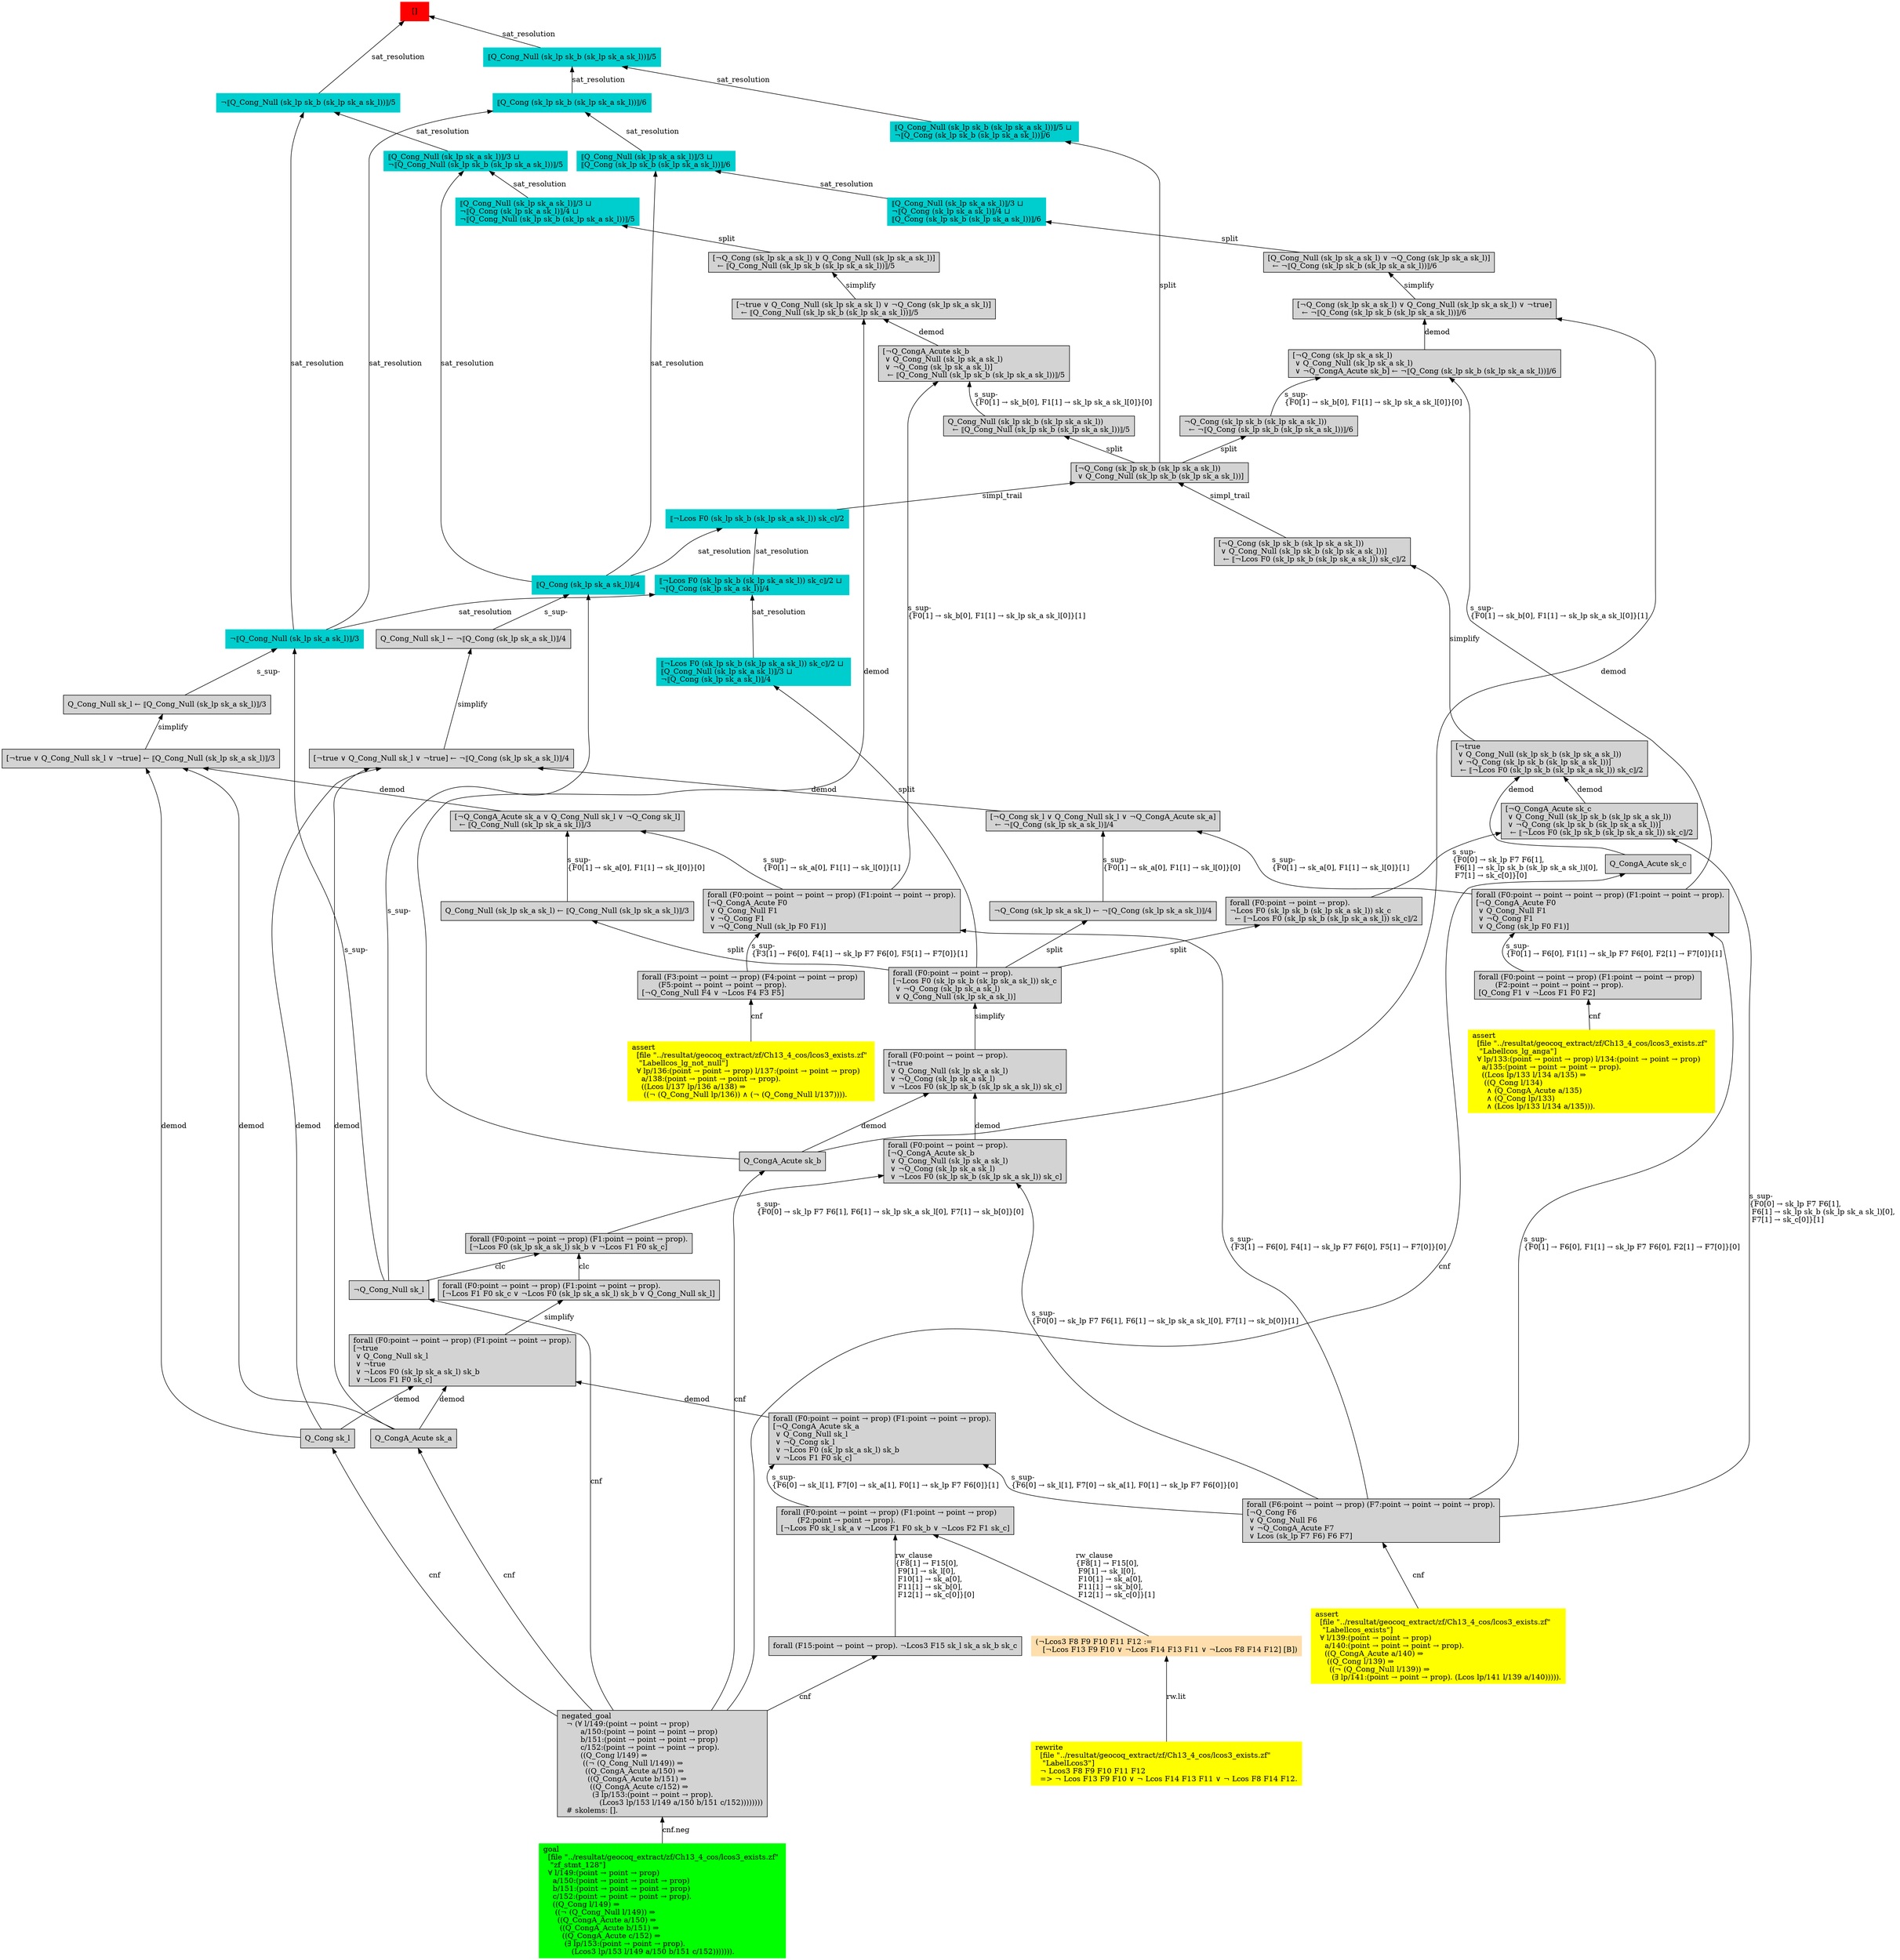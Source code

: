 digraph "unsat_graph" {
  vertex_0 [color=red, label="[]", shape=box, style=filled];
  vertex_0 -> vertex_1 [label="sat_resolution", dir="back"];
  vertex_1 [color=cyan3, shape=box, label="¬⟦Q_Cong_Null (sk_lp sk_b (sk_lp sk_a sk_l))⟧/5\l", style=filled];
  vertex_1 -> vertex_2 [label="sat_resolution", dir="back"];
  vertex_2 [color=cyan3, shape=box, label="¬⟦Q_Cong_Null (sk_lp sk_a sk_l)⟧/3\l", style=filled];
  vertex_2 -> vertex_3 [label="s_sup-\l", dir="back"];
  vertex_3 [shape=box, label="¬Q_Cong_Null sk_l\l", style=filled];
  vertex_3 -> vertex_4 [label="cnf", dir="back"];
  vertex_4 [shape=box, label="negated_goal\l  ¬ (∀ l/149:(point → point → prop) \l        a/150:(point → point → point → prop) \l        b/151:(point → point → point → prop) \l        c/152:(point → point → point → prop).\l        ((Q_Cong l/149) ⇒\l         ((¬ (Q_Cong_Null l/149)) ⇒\l          ((Q_CongA_Acute a/150) ⇒\l           ((Q_CongA_Acute b/151) ⇒\l            ((Q_CongA_Acute c/152) ⇒\l             (∃ lp/153:(point → point → prop).\l                (Lcos3 lp/153 l/149 a/150 b/151 c/152))))))))\l  # skolems: [].\l", style=filled];
  vertex_4 -> vertex_5 [label="cnf.neg", dir="back"];
  vertex_5 [color=green, shape=box, label="goal\l  [file \"../resultat/geocoq_extract/zf/Ch13_4_cos/lcos3_exists.zf\" \l   \"zf_stmt_128\"]\l  ∀ l/149:(point → point → prop) \l    a/150:(point → point → point → prop) \l    b/151:(point → point → point → prop) \l    c/152:(point → point → point → prop).\l    ((Q_Cong l/149) ⇒\l     ((¬ (Q_Cong_Null l/149)) ⇒\l      ((Q_CongA_Acute a/150) ⇒\l       ((Q_CongA_Acute b/151) ⇒\l        ((Q_CongA_Acute c/152) ⇒\l         (∃ lp/153:(point → point → prop).\l            (Lcos3 lp/153 l/149 a/150 b/151 c/152))))))).\l", style=filled];
  vertex_2 -> vertex_6 [label="s_sup-\l", dir="back"];
  vertex_6 [shape=box, label="Q_Cong_Null sk_l ← ⟦Q_Cong_Null (sk_lp sk_a sk_l)⟧/3\l", style=filled];
  vertex_6 -> vertex_7 [label="simplify", dir="back"];
  vertex_7 [shape=box, label="[¬true ∨ Q_Cong_Null sk_l ∨ ¬true] ← ⟦Q_Cong_Null (sk_lp sk_a sk_l)⟧/3\l", style=filled];
  vertex_7 -> vertex_8 [label="demod", dir="back"];
  vertex_8 [shape=box, label="Q_Cong sk_l\l", style=filled];
  vertex_8 -> vertex_4 [label="cnf", dir="back"];
  vertex_7 -> vertex_9 [label="demod", dir="back"];
  vertex_9 [shape=box, label="Q_CongA_Acute sk_a\l", style=filled];
  vertex_9 -> vertex_4 [label="cnf", dir="back"];
  vertex_7 -> vertex_10 [label="demod", dir="back"];
  vertex_10 [shape=box, label="[¬Q_CongA_Acute sk_a ∨ Q_Cong_Null sk_l ∨ ¬Q_Cong sk_l]\l  ← ⟦Q_Cong_Null (sk_lp sk_a sk_l)⟧/3\l", style=filled];
  vertex_10 -> vertex_11 [label="s_sup-\l\{F0[1] → sk_a[0], F1[1] → sk_l[0]\}[1]\l", dir="back"];
  vertex_11 [shape=box, label="forall (F0:point → point → point → prop) (F1:point → point → prop).\l[¬Q_CongA_Acute F0\l ∨ Q_Cong_Null F1\l ∨ ¬Q_Cong F1\l ∨ ¬Q_Cong_Null (sk_lp F0 F1)]\l", style=filled];
  vertex_11 -> vertex_12 [label="s_sup-\l\{F3[1] → F6[0], F4[1] → sk_lp F7 F6[0], F5[1] → F7[0]\}[1]\l", dir="back"];
  vertex_12 [shape=box, label="forall (F3:point → point → prop) (F4:point → point → prop) \l       (F5:point → point → point → prop).\l[¬Q_Cong_Null F4 ∨ ¬Lcos F4 F3 F5]\l", style=filled];
  vertex_12 -> vertex_13 [label="cnf", dir="back"];
  vertex_13 [color=yellow, shape=box, label="assert\l  [file \"../resultat/geocoq_extract/zf/Ch13_4_cos/lcos3_exists.zf\" \l   \"Labellcos_lg_not_null\"]\l  ∀ lp/136:(point → point → prop) l/137:(point → point → prop) \l    a/138:(point → point → point → prop).\l    ((Lcos l/137 lp/136 a/138) ⇒\l     ((¬ (Q_Cong_Null lp/136)) ∧ (¬ (Q_Cong_Null l/137)))).\l", style=filled];
  vertex_11 -> vertex_14 [label="s_sup-\l\{F3[1] → F6[0], F4[1] → sk_lp F7 F6[0], F5[1] → F7[0]\}[0]\l", dir="back"];
  vertex_14 [shape=box, label="forall (F6:point → point → prop) (F7:point → point → point → prop).\l[¬Q_Cong F6\l ∨ Q_Cong_Null F6\l ∨ ¬Q_CongA_Acute F7\l ∨ Lcos (sk_lp F7 F6) F6 F7]\l", style=filled];
  vertex_14 -> vertex_15 [label="cnf", dir="back"];
  vertex_15 [color=yellow, shape=box, label="assert\l  [file \"../resultat/geocoq_extract/zf/Ch13_4_cos/lcos3_exists.zf\" \l   \"Labellcos_exists\"]\l  ∀ l/139:(point → point → prop) \l    a/140:(point → point → point → prop).\l    ((Q_CongA_Acute a/140) ⇒\l     ((Q_Cong l/139) ⇒\l      ((¬ (Q_Cong_Null l/139)) ⇒\l       (∃ lp/141:(point → point → prop). (Lcos lp/141 l/139 a/140))))).\l", style=filled];
  vertex_10 -> vertex_16 [label="s_sup-\l\{F0[1] → sk_a[0], F1[1] → sk_l[0]\}[0]\l", dir="back"];
  vertex_16 [shape=box, label="Q_Cong_Null (sk_lp sk_a sk_l) ← ⟦Q_Cong_Null (sk_lp sk_a sk_l)⟧/3\l", style=filled];
  vertex_16 -> vertex_17 [label="split", dir="back"];
  vertex_17 [shape=box, label="forall (F0:point → point → prop).\l[¬Lcos F0 (sk_lp sk_b (sk_lp sk_a sk_l)) sk_c\l ∨ ¬Q_Cong (sk_lp sk_a sk_l)\l ∨ Q_Cong_Null (sk_lp sk_a sk_l)]\l", style=filled];
  vertex_17 -> vertex_18 [label="simplify", dir="back"];
  vertex_18 [shape=box, label="forall (F0:point → point → prop).\l[¬true\l ∨ Q_Cong_Null (sk_lp sk_a sk_l)\l ∨ ¬Q_Cong (sk_lp sk_a sk_l)\l ∨ ¬Lcos F0 (sk_lp sk_b (sk_lp sk_a sk_l)) sk_c]\l", style=filled];
  vertex_18 -> vertex_19 [label="demod", dir="back"];
  vertex_19 [shape=box, label="Q_CongA_Acute sk_b\l", style=filled];
  vertex_19 -> vertex_4 [label="cnf", dir="back"];
  vertex_18 -> vertex_20 [label="demod", dir="back"];
  vertex_20 [shape=box, label="forall (F0:point → point → prop).\l[¬Q_CongA_Acute sk_b\l ∨ Q_Cong_Null (sk_lp sk_a sk_l)\l ∨ ¬Q_Cong (sk_lp sk_a sk_l)\l ∨ ¬Lcos F0 (sk_lp sk_b (sk_lp sk_a sk_l)) sk_c]\l", style=filled];
  vertex_20 -> vertex_21 [label="s_sup-\l\{F0[0] → sk_lp F7 F6[1], F6[1] → sk_lp sk_a sk_l[0], F7[1] → sk_b[0]\}[0]\l", dir="back"];
  vertex_21 [shape=box, label="forall (F0:point → point → prop) (F1:point → point → prop).\l[¬Lcos F0 (sk_lp sk_a sk_l) sk_b ∨ ¬Lcos F1 F0 sk_c]\l", style=filled];
  vertex_21 -> vertex_3 [label="clc", dir="back"];
  vertex_21 -> vertex_22 [label="clc", dir="back"];
  vertex_22 [shape=box, label="forall (F0:point → point → prop) (F1:point → point → prop).\l[¬Lcos F1 F0 sk_c ∨ ¬Lcos F0 (sk_lp sk_a sk_l) sk_b ∨ Q_Cong_Null sk_l]\l", style=filled];
  vertex_22 -> vertex_23 [label="simplify", dir="back"];
  vertex_23 [shape=box, label="forall (F0:point → point → prop) (F1:point → point → prop).\l[¬true\l ∨ Q_Cong_Null sk_l\l ∨ ¬true\l ∨ ¬Lcos F0 (sk_lp sk_a sk_l) sk_b\l ∨ ¬Lcos F1 F0 sk_c]\l", style=filled];
  vertex_23 -> vertex_8 [label="demod", dir="back"];
  vertex_23 -> vertex_9 [label="demod", dir="back"];
  vertex_23 -> vertex_24 [label="demod", dir="back"];
  vertex_24 [shape=box, label="forall (F0:point → point → prop) (F1:point → point → prop).\l[¬Q_CongA_Acute sk_a\l ∨ Q_Cong_Null sk_l\l ∨ ¬Q_Cong sk_l\l ∨ ¬Lcos F0 (sk_lp sk_a sk_l) sk_b\l ∨ ¬Lcos F1 F0 sk_c]\l", style=filled];
  vertex_24 -> vertex_25 [label="s_sup-\l\{F6[0] → sk_l[1], F7[0] → sk_a[1], F0[1] → sk_lp F7 F6[0]\}[1]\l", dir="back"];
  vertex_25 [shape=box, label="forall (F0:point → point → prop) (F1:point → point → prop) \l       (F2:point → point → prop).\l[¬Lcos F0 sk_l sk_a ∨ ¬Lcos F1 F0 sk_b ∨ ¬Lcos F2 F1 sk_c]\l", style=filled];
  vertex_25 -> vertex_26 [label="rw_clause\l\{F8[1] → F15[0], \l F9[1] → sk_l[0], \l F10[1] → sk_a[0], \l F11[1] → sk_b[0], \l F12[1] → sk_c[0]\}[1]\l", dir="back"];
  vertex_26 [color=navajowhite, shape=box, label="(¬Lcos3 F8 F9 F10 F11 F12 :=\l   [¬Lcos F13 F9 F10 ∨ ¬Lcos F14 F13 F11 ∨ ¬Lcos F8 F14 F12] [B])\l", style=filled];
  vertex_26 -> vertex_27 [label="rw.lit", dir="back"];
  vertex_27 [color=yellow, shape=box, label="rewrite\l  [file \"../resultat/geocoq_extract/zf/Ch13_4_cos/lcos3_exists.zf\" \l   \"LabelLcos3\"]\l  ¬ Lcos3 F8 F9 F10 F11 F12\l  =\> ¬ Lcos F13 F9 F10 ∨ ¬ Lcos F14 F13 F11 ∨ ¬ Lcos F8 F14 F12.\l", style=filled];
  vertex_25 -> vertex_28 [label="rw_clause\l\{F8[1] → F15[0], \l F9[1] → sk_l[0], \l F10[1] → sk_a[0], \l F11[1] → sk_b[0], \l F12[1] → sk_c[0]\}[0]\l", dir="back"];
  vertex_28 [shape=box, label="forall (F15:point → point → prop). ¬Lcos3 F15 sk_l sk_a sk_b sk_c\l", style=filled];
  vertex_28 -> vertex_4 [label="cnf", dir="back"];
  vertex_24 -> vertex_14 [label="s_sup-\l\{F6[0] → sk_l[1], F7[0] → sk_a[1], F0[1] → sk_lp F7 F6[0]\}[0]\l", dir="back"];
  vertex_20 -> vertex_14 [label="s_sup-\l\{F0[0] → sk_lp F7 F6[1], F6[1] → sk_lp sk_a sk_l[0], F7[1] → sk_b[0]\}[1]\l", dir="back"];
  vertex_1 -> vertex_29 [label="sat_resolution", dir="back"];
  vertex_29 [color=cyan3, shape=box, label="⟦Q_Cong_Null (sk_lp sk_a sk_l)⟧/3 ⊔ \l¬⟦Q_Cong_Null (sk_lp sk_b (sk_lp sk_a sk_l))⟧/5\l", style=filled];
  vertex_29 -> vertex_30 [label="sat_resolution", dir="back"];
  vertex_30 [color=cyan3, shape=box, label="⟦Q_Cong (sk_lp sk_a sk_l)⟧/4\l", style=filled];
  vertex_30 -> vertex_3 [label="s_sup-\l", dir="back"];
  vertex_30 -> vertex_31 [label="s_sup-\l", dir="back"];
  vertex_31 [shape=box, label="Q_Cong_Null sk_l ← ¬⟦Q_Cong (sk_lp sk_a sk_l)⟧/4\l", style=filled];
  vertex_31 -> vertex_32 [label="simplify", dir="back"];
  vertex_32 [shape=box, label="[¬true ∨ Q_Cong_Null sk_l ∨ ¬true] ← ¬⟦Q_Cong (sk_lp sk_a sk_l)⟧/4\l", style=filled];
  vertex_32 -> vertex_9 [label="demod", dir="back"];
  vertex_32 -> vertex_8 [label="demod", dir="back"];
  vertex_32 -> vertex_33 [label="demod", dir="back"];
  vertex_33 [shape=box, label="[¬Q_Cong sk_l ∨ Q_Cong_Null sk_l ∨ ¬Q_CongA_Acute sk_a]\l  ← ¬⟦Q_Cong (sk_lp sk_a sk_l)⟧/4\l", style=filled];
  vertex_33 -> vertex_34 [label="s_sup-\l\{F0[1] → sk_a[0], F1[1] → sk_l[0]\}[0]\l", dir="back"];
  vertex_34 [shape=box, label="¬Q_Cong (sk_lp sk_a sk_l) ← ¬⟦Q_Cong (sk_lp sk_a sk_l)⟧/4\l", style=filled];
  vertex_34 -> vertex_17 [label="split", dir="back"];
  vertex_33 -> vertex_35 [label="s_sup-\l\{F0[1] → sk_a[0], F1[1] → sk_l[0]\}[1]\l", dir="back"];
  vertex_35 [shape=box, label="forall (F0:point → point → point → prop) (F1:point → point → prop).\l[¬Q_CongA_Acute F0\l ∨ Q_Cong_Null F1\l ∨ ¬Q_Cong F1\l ∨ Q_Cong (sk_lp F0 F1)]\l", style=filled];
  vertex_35 -> vertex_36 [label="s_sup-\l\{F0[1] → F6[0], F1[1] → sk_lp F7 F6[0], F2[1] → F7[0]\}[1]\l", dir="back"];
  vertex_36 [shape=box, label="forall (F0:point → point → prop) (F1:point → point → prop) \l       (F2:point → point → point → prop).\l[Q_Cong F1 ∨ ¬Lcos F1 F0 F2]\l", style=filled];
  vertex_36 -> vertex_37 [label="cnf", dir="back"];
  vertex_37 [color=yellow, shape=box, label="assert\l  [file \"../resultat/geocoq_extract/zf/Ch13_4_cos/lcos3_exists.zf\" \l   \"Labellcos_lg_anga\"]\l  ∀ lp/133:(point → point → prop) l/134:(point → point → prop) \l    a/135:(point → point → point → prop).\l    ((Lcos lp/133 l/134 a/135) ⇒\l     ((Q_Cong l/134)\l      ∧ (Q_CongA_Acute a/135)\l      ∧ (Q_Cong lp/133)\l      ∧ (Lcos lp/133 l/134 a/135))).\l", style=filled];
  vertex_35 -> vertex_14 [label="s_sup-\l\{F0[1] → F6[0], F1[1] → sk_lp F7 F6[0], F2[1] → F7[0]\}[0]\l", dir="back"];
  vertex_29 -> vertex_38 [label="sat_resolution", dir="back"];
  vertex_38 [color=cyan3, shape=box, label="⟦Q_Cong_Null (sk_lp sk_a sk_l)⟧/3 ⊔ \l¬⟦Q_Cong (sk_lp sk_a sk_l)⟧/4 ⊔ \l¬⟦Q_Cong_Null (sk_lp sk_b (sk_lp sk_a sk_l))⟧/5\l", style=filled];
  vertex_38 -> vertex_39 [label="split", dir="back"];
  vertex_39 [shape=box, label="[¬Q_Cong (sk_lp sk_a sk_l) ∨ Q_Cong_Null (sk_lp sk_a sk_l)]\l  ← ⟦Q_Cong_Null (sk_lp sk_b (sk_lp sk_a sk_l))⟧/5\l", style=filled];
  vertex_39 -> vertex_40 [label="simplify", dir="back"];
  vertex_40 [shape=box, label="[¬true ∨ Q_Cong_Null (sk_lp sk_a sk_l) ∨ ¬Q_Cong (sk_lp sk_a sk_l)]\l  ← ⟦Q_Cong_Null (sk_lp sk_b (sk_lp sk_a sk_l))⟧/5\l", style=filled];
  vertex_40 -> vertex_19 [label="demod", dir="back"];
  vertex_40 -> vertex_41 [label="demod", dir="back"];
  vertex_41 [shape=box, label="[¬Q_CongA_Acute sk_b\l ∨ Q_Cong_Null (sk_lp sk_a sk_l)\l ∨ ¬Q_Cong (sk_lp sk_a sk_l)]\l  ← ⟦Q_Cong_Null (sk_lp sk_b (sk_lp sk_a sk_l))⟧/5\l", style=filled];
  vertex_41 -> vertex_11 [label="s_sup-\l\{F0[1] → sk_b[0], F1[1] → sk_lp sk_a sk_l[0]\}[1]\l", dir="back"];
  vertex_41 -> vertex_42 [label="s_sup-\l\{F0[1] → sk_b[0], F1[1] → sk_lp sk_a sk_l[0]\}[0]\l", dir="back"];
  vertex_42 [shape=box, label="Q_Cong_Null (sk_lp sk_b (sk_lp sk_a sk_l))\l  ← ⟦Q_Cong_Null (sk_lp sk_b (sk_lp sk_a sk_l))⟧/5\l", style=filled];
  vertex_42 -> vertex_43 [label="split", dir="back"];
  vertex_43 [shape=box, label="[¬Q_Cong (sk_lp sk_b (sk_lp sk_a sk_l))\l ∨ Q_Cong_Null (sk_lp sk_b (sk_lp sk_a sk_l))]\l", style=filled];
  vertex_43 -> vertex_44 [label="simpl_trail", dir="back"];
  vertex_44 [color=cyan3, shape=box, label="⟦¬Lcos F0 (sk_lp sk_b (sk_lp sk_a sk_l)) sk_c⟧/2\l", style=filled];
  vertex_44 -> vertex_30 [label="sat_resolution", dir="back"];
  vertex_44 -> vertex_45 [label="sat_resolution", dir="back"];
  vertex_45 [color=cyan3, shape=box, label="⟦¬Lcos F0 (sk_lp sk_b (sk_lp sk_a sk_l)) sk_c⟧/2 ⊔ \l¬⟦Q_Cong (sk_lp sk_a sk_l)⟧/4\l", style=filled];
  vertex_45 -> vertex_2 [label="sat_resolution", dir="back"];
  vertex_45 -> vertex_46 [label="sat_resolution", dir="back"];
  vertex_46 [color=cyan3, shape=box, label="⟦¬Lcos F0 (sk_lp sk_b (sk_lp sk_a sk_l)) sk_c⟧/2 ⊔ \l⟦Q_Cong_Null (sk_lp sk_a sk_l)⟧/3 ⊔ \l¬⟦Q_Cong (sk_lp sk_a sk_l)⟧/4\l", style=filled];
  vertex_46 -> vertex_17 [label="split", dir="back"];
  vertex_43 -> vertex_47 [label="simpl_trail", dir="back"];
  vertex_47 [shape=box, label="[¬Q_Cong (sk_lp sk_b (sk_lp sk_a sk_l))\l ∨ Q_Cong_Null (sk_lp sk_b (sk_lp sk_a sk_l))]\l  ← ⟦¬Lcos F0 (sk_lp sk_b (sk_lp sk_a sk_l)) sk_c⟧/2\l", style=filled];
  vertex_47 -> vertex_48 [label="simplify", dir="back"];
  vertex_48 [shape=box, label="[¬true\l ∨ Q_Cong_Null (sk_lp sk_b (sk_lp sk_a sk_l))\l ∨ ¬Q_Cong (sk_lp sk_b (sk_lp sk_a sk_l))]\l  ← ⟦¬Lcos F0 (sk_lp sk_b (sk_lp sk_a sk_l)) sk_c⟧/2\l", style=filled];
  vertex_48 -> vertex_49 [label="demod", dir="back"];
  vertex_49 [shape=box, label="Q_CongA_Acute sk_c\l", style=filled];
  vertex_49 -> vertex_4 [label="cnf", dir="back"];
  vertex_48 -> vertex_50 [label="demod", dir="back"];
  vertex_50 [shape=box, label="[¬Q_CongA_Acute sk_c\l ∨ Q_Cong_Null (sk_lp sk_b (sk_lp sk_a sk_l))\l ∨ ¬Q_Cong (sk_lp sk_b (sk_lp sk_a sk_l))]\l  ← ⟦¬Lcos F0 (sk_lp sk_b (sk_lp sk_a sk_l)) sk_c⟧/2\l", style=filled];
  vertex_50 -> vertex_51 [label="s_sup-\l\{F0[0] → sk_lp F7 F6[1], \l F6[1] → sk_lp sk_b (sk_lp sk_a sk_l)[0], \l F7[1] → sk_c[0]\}[0]\l", dir="back"];
  vertex_51 [shape=box, label="forall (F0:point → point → prop).\l¬Lcos F0 (sk_lp sk_b (sk_lp sk_a sk_l)) sk_c\l  ← ⟦¬Lcos F0 (sk_lp sk_b (sk_lp sk_a sk_l)) sk_c⟧/2\l", style=filled];
  vertex_51 -> vertex_17 [label="split", dir="back"];
  vertex_50 -> vertex_14 [label="s_sup-\l\{F0[0] → sk_lp F7 F6[1], \l F6[1] → sk_lp sk_b (sk_lp sk_a sk_l)[0], \l F7[1] → sk_c[0]\}[1]\l", dir="back"];
  vertex_0 -> vertex_52 [label="sat_resolution", dir="back"];
  vertex_52 [color=cyan3, shape=box, label="⟦Q_Cong_Null (sk_lp sk_b (sk_lp sk_a sk_l))⟧/5\l", style=filled];
  vertex_52 -> vertex_53 [label="sat_resolution", dir="back"];
  vertex_53 [color=cyan3, shape=box, label="⟦Q_Cong (sk_lp sk_b (sk_lp sk_a sk_l))⟧/6\l", style=filled];
  vertex_53 -> vertex_2 [label="sat_resolution", dir="back"];
  vertex_53 -> vertex_54 [label="sat_resolution", dir="back"];
  vertex_54 [color=cyan3, shape=box, label="⟦Q_Cong_Null (sk_lp sk_a sk_l)⟧/3 ⊔ \l⟦Q_Cong (sk_lp sk_b (sk_lp sk_a sk_l))⟧/6\l", style=filled];
  vertex_54 -> vertex_30 [label="sat_resolution", dir="back"];
  vertex_54 -> vertex_55 [label="sat_resolution", dir="back"];
  vertex_55 [color=cyan3, shape=box, label="⟦Q_Cong_Null (sk_lp sk_a sk_l)⟧/3 ⊔ \l¬⟦Q_Cong (sk_lp sk_a sk_l)⟧/4 ⊔ \l⟦Q_Cong (sk_lp sk_b (sk_lp sk_a sk_l))⟧/6\l", style=filled];
  vertex_55 -> vertex_56 [label="split", dir="back"];
  vertex_56 [shape=box, label="[Q_Cong_Null (sk_lp sk_a sk_l) ∨ ¬Q_Cong (sk_lp sk_a sk_l)]\l  ← ¬⟦Q_Cong (sk_lp sk_b (sk_lp sk_a sk_l))⟧/6\l", style=filled];
  vertex_56 -> vertex_57 [label="simplify", dir="back"];
  vertex_57 [shape=box, label="[¬Q_Cong (sk_lp sk_a sk_l) ∨ Q_Cong_Null (sk_lp sk_a sk_l) ∨ ¬true]\l  ← ¬⟦Q_Cong (sk_lp sk_b (sk_lp sk_a sk_l))⟧/6\l", style=filled];
  vertex_57 -> vertex_19 [label="demod", dir="back"];
  vertex_57 -> vertex_58 [label="demod", dir="back"];
  vertex_58 [shape=box, label="[¬Q_Cong (sk_lp sk_a sk_l)\l ∨ Q_Cong_Null (sk_lp sk_a sk_l)\l ∨ ¬Q_CongA_Acute sk_b] ← ¬⟦Q_Cong (sk_lp sk_b (sk_lp sk_a sk_l))⟧/6\l", style=filled];
  vertex_58 -> vertex_59 [label="s_sup-\l\{F0[1] → sk_b[0], F1[1] → sk_lp sk_a sk_l[0]\}[0]\l", dir="back"];
  vertex_59 [shape=box, label="¬Q_Cong (sk_lp sk_b (sk_lp sk_a sk_l))\l  ← ¬⟦Q_Cong (sk_lp sk_b (sk_lp sk_a sk_l))⟧/6\l", style=filled];
  vertex_59 -> vertex_43 [label="split", dir="back"];
  vertex_58 -> vertex_35 [label="s_sup-\l\{F0[1] → sk_b[0], F1[1] → sk_lp sk_a sk_l[0]\}[1]\l", dir="back"];
  vertex_52 -> vertex_60 [label="sat_resolution", dir="back"];
  vertex_60 [color=cyan3, shape=box, label="⟦Q_Cong_Null (sk_lp sk_b (sk_lp sk_a sk_l))⟧/5 ⊔ \l¬⟦Q_Cong (sk_lp sk_b (sk_lp sk_a sk_l))⟧/6\l", style=filled];
  vertex_60 -> vertex_43 [label="split", dir="back"];
  }


